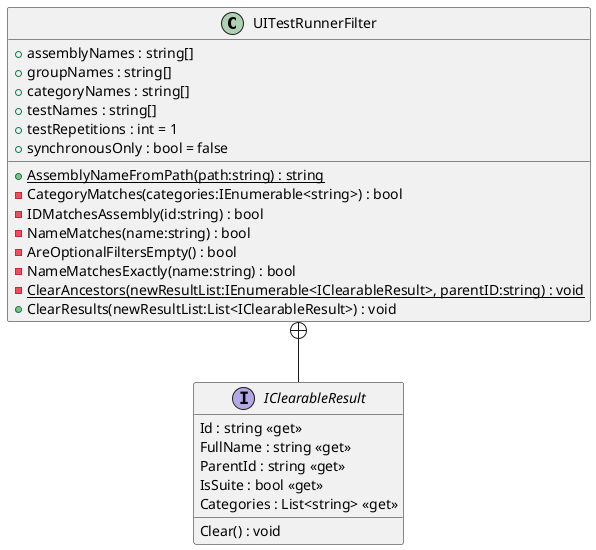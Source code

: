 @startuml
class UITestRunnerFilter {
    + assemblyNames : string[]
    + groupNames : string[]
    + categoryNames : string[]
    + testNames : string[]
    + testRepetitions : int = 1
    + synchronousOnly : bool = false
    + {static} AssemblyNameFromPath(path:string) : string
    - CategoryMatches(categories:IEnumerable<string>) : bool
    - IDMatchesAssembly(id:string) : bool
    - NameMatches(name:string) : bool
    - AreOptionalFiltersEmpty() : bool
    - NameMatchesExactly(name:string) : bool
    - {static} ClearAncestors(newResultList:IEnumerable<IClearableResult>, parentID:string) : void
    + ClearResults(newResultList:List<IClearableResult>) : void
}
interface IClearableResult {
    Id : string <<get>>
    FullName : string <<get>>
    ParentId : string <<get>>
    IsSuite : bool <<get>>
    Categories : List<string> <<get>>
    Clear() : void
}
UITestRunnerFilter +-- IClearableResult
@enduml
